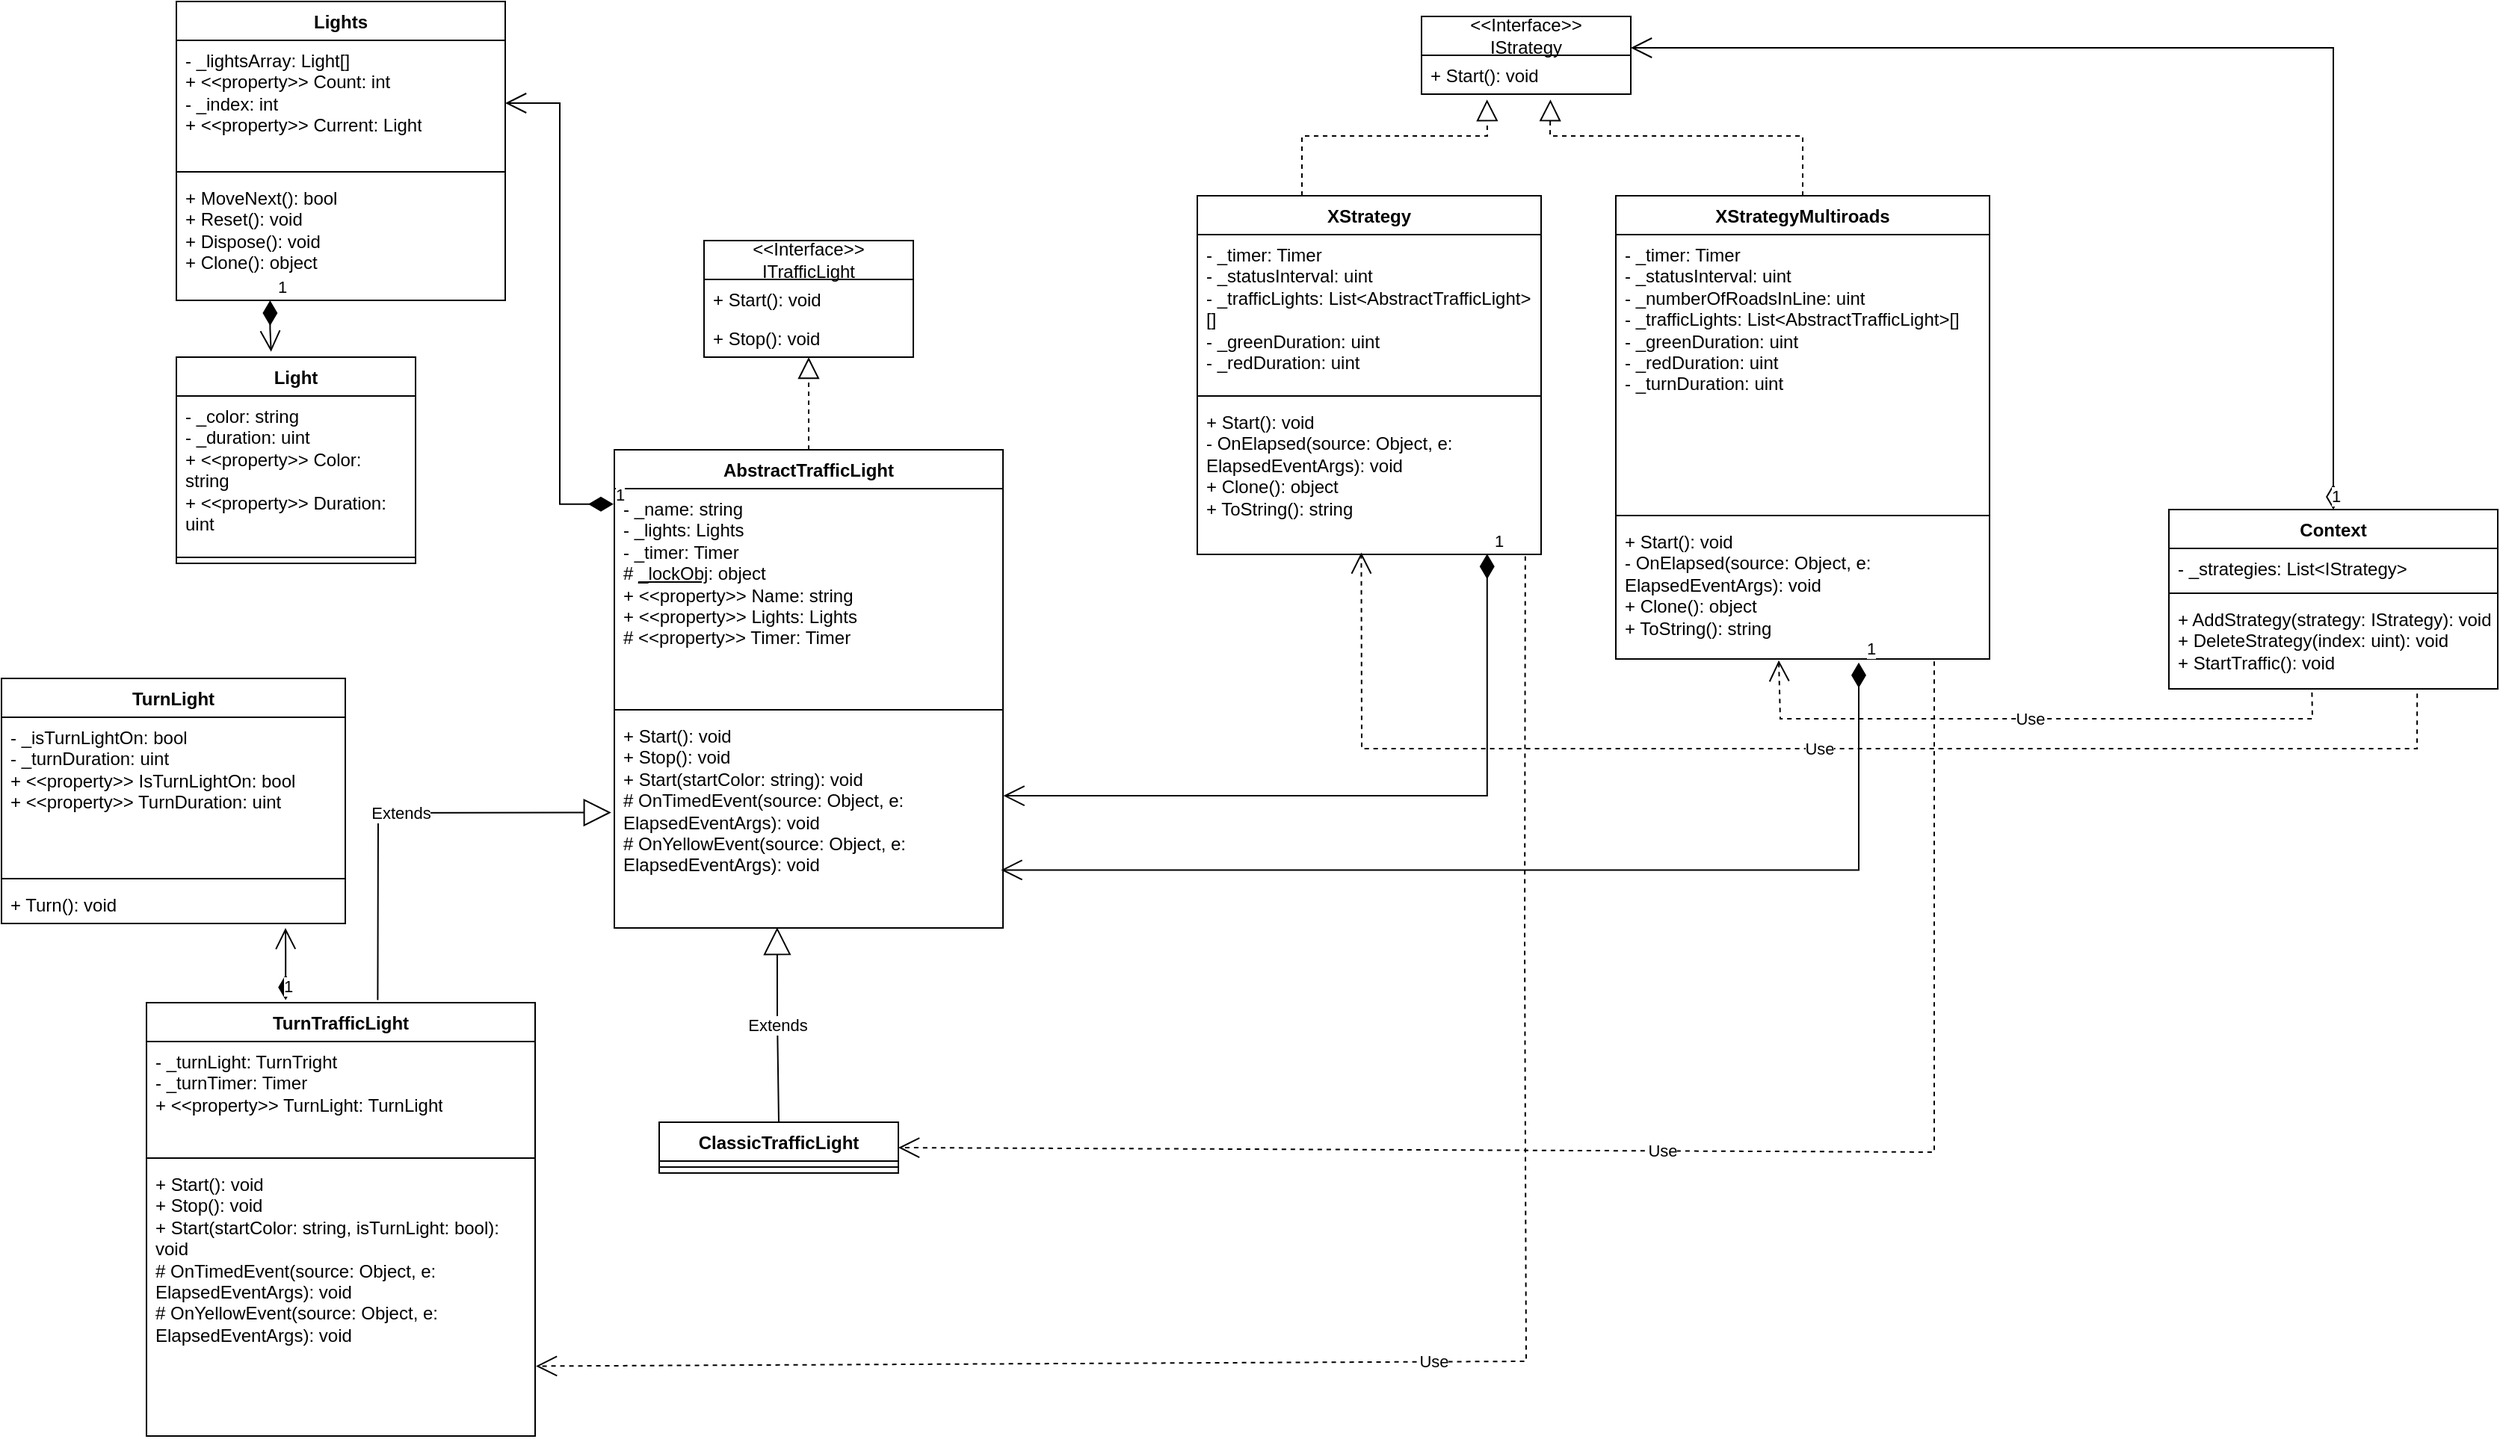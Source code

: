 <mxfile version="21.2.8" type="device">
  <diagram id="C5RBs43oDa-KdzZeNtuy" name="Page-1">
    <mxGraphModel dx="2115" dy="629" grid="1" gridSize="10" guides="1" tooltips="1" connect="1" arrows="1" fold="1" page="1" pageScale="1" pageWidth="827" pageHeight="1169" math="0" shadow="0">
      <root>
        <mxCell id="WIyWlLk6GJQsqaUBKTNV-0" />
        <mxCell id="WIyWlLk6GJQsqaUBKTNV-1" parent="WIyWlLk6GJQsqaUBKTNV-0" />
        <mxCell id="bNfyD2h-nMibd9kIOsc_-0" value="AbstractTrafficLight" style="swimlane;fontStyle=1;align=center;verticalAlign=top;childLayout=stackLayout;horizontal=1;startSize=26;horizontalStack=0;resizeParent=1;resizeParentMax=0;resizeLast=0;collapsible=1;marginBottom=0;whiteSpace=wrap;html=1;" vertex="1" parent="WIyWlLk6GJQsqaUBKTNV-1">
          <mxGeometry x="-360" y="350" width="260" height="320" as="geometry" />
        </mxCell>
        <mxCell id="bNfyD2h-nMibd9kIOsc_-1" value="- _name: string&lt;br&gt;- _lights: Lights&lt;br&gt;- _timer: Timer&lt;br&gt;# &lt;u&gt;_lockObj&lt;/u&gt;: object&lt;br&gt;+ &amp;lt;&amp;lt;property&amp;gt;&amp;gt; Name: string&lt;br&gt;+ &amp;lt;&amp;lt;property&amp;gt;&amp;gt; Lights: Lights&lt;br&gt;# &amp;lt;&amp;lt;property&amp;gt;&amp;gt; Timer: Timer" style="text;strokeColor=none;fillColor=none;align=left;verticalAlign=top;spacingLeft=4;spacingRight=4;overflow=hidden;rotatable=0;points=[[0,0.5],[1,0.5]];portConstraint=eastwest;whiteSpace=wrap;html=1;" vertex="1" parent="bNfyD2h-nMibd9kIOsc_-0">
          <mxGeometry y="26" width="260" height="144" as="geometry" />
        </mxCell>
        <mxCell id="bNfyD2h-nMibd9kIOsc_-2" value="" style="line;strokeWidth=1;fillColor=none;align=left;verticalAlign=middle;spacingTop=-1;spacingLeft=3;spacingRight=3;rotatable=0;labelPosition=right;points=[];portConstraint=eastwest;strokeColor=inherit;" vertex="1" parent="bNfyD2h-nMibd9kIOsc_-0">
          <mxGeometry y="170" width="260" height="8" as="geometry" />
        </mxCell>
        <mxCell id="bNfyD2h-nMibd9kIOsc_-3" value="+ Start(): void&lt;br&gt;+ Stop(): void&lt;br&gt;+ Start(startColor: string): void&lt;br&gt;# OnTimedEvent(source: Object, e: ElapsedEventArgs): void&lt;br&gt;# OnYellowEvent(source: Object, e: ElapsedEventArgs): void&lt;br&gt;" style="text;strokeColor=none;fillColor=none;align=left;verticalAlign=top;spacingLeft=4;spacingRight=4;overflow=hidden;rotatable=0;points=[[0,0.5],[1,0.5]];portConstraint=eastwest;whiteSpace=wrap;html=1;" vertex="1" parent="bNfyD2h-nMibd9kIOsc_-0">
          <mxGeometry y="178" width="260" height="142" as="geometry" />
        </mxCell>
        <mxCell id="bNfyD2h-nMibd9kIOsc_-4" value="&amp;lt;&amp;lt;Interface&amp;gt;&amp;gt;&lt;br&gt;ITrafficLight" style="swimlane;fontStyle=0;childLayout=stackLayout;horizontal=1;startSize=26;fillColor=none;horizontalStack=0;resizeParent=1;resizeParentMax=0;resizeLast=0;collapsible=1;marginBottom=0;whiteSpace=wrap;html=1;" vertex="1" parent="WIyWlLk6GJQsqaUBKTNV-1">
          <mxGeometry x="-300" y="210" width="140" height="78" as="geometry" />
        </mxCell>
        <mxCell id="bNfyD2h-nMibd9kIOsc_-5" value="+ Start(): void" style="text;strokeColor=none;fillColor=none;align=left;verticalAlign=top;spacingLeft=4;spacingRight=4;overflow=hidden;rotatable=0;points=[[0,0.5],[1,0.5]];portConstraint=eastwest;whiteSpace=wrap;html=1;" vertex="1" parent="bNfyD2h-nMibd9kIOsc_-4">
          <mxGeometry y="26" width="140" height="26" as="geometry" />
        </mxCell>
        <mxCell id="bNfyD2h-nMibd9kIOsc_-6" value="+ Stop(): void" style="text;strokeColor=none;fillColor=none;align=left;verticalAlign=top;spacingLeft=4;spacingRight=4;overflow=hidden;rotatable=0;points=[[0,0.5],[1,0.5]];portConstraint=eastwest;whiteSpace=wrap;html=1;" vertex="1" parent="bNfyD2h-nMibd9kIOsc_-4">
          <mxGeometry y="52" width="140" height="26" as="geometry" />
        </mxCell>
        <mxCell id="bNfyD2h-nMibd9kIOsc_-9" value="ClassicTrafficLight" style="swimlane;fontStyle=1;align=center;verticalAlign=top;childLayout=stackLayout;horizontal=1;startSize=26;horizontalStack=0;resizeParent=1;resizeParentMax=0;resizeLast=0;collapsible=1;marginBottom=0;whiteSpace=wrap;html=1;" vertex="1" parent="WIyWlLk6GJQsqaUBKTNV-1">
          <mxGeometry x="-330" y="800" width="160" height="34" as="geometry" />
        </mxCell>
        <mxCell id="bNfyD2h-nMibd9kIOsc_-11" value="" style="line;strokeWidth=1;fillColor=none;align=left;verticalAlign=middle;spacingTop=-1;spacingLeft=3;spacingRight=3;rotatable=0;labelPosition=right;points=[];portConstraint=eastwest;strokeColor=inherit;" vertex="1" parent="bNfyD2h-nMibd9kIOsc_-9">
          <mxGeometry y="26" width="160" height="8" as="geometry" />
        </mxCell>
        <mxCell id="bNfyD2h-nMibd9kIOsc_-13" value="TurnTrafficLight" style="swimlane;fontStyle=1;align=center;verticalAlign=top;childLayout=stackLayout;horizontal=1;startSize=26;horizontalStack=0;resizeParent=1;resizeParentMax=0;resizeLast=0;collapsible=1;marginBottom=0;whiteSpace=wrap;html=1;" vertex="1" parent="WIyWlLk6GJQsqaUBKTNV-1">
          <mxGeometry x="-673" y="720" width="260" height="290" as="geometry" />
        </mxCell>
        <mxCell id="bNfyD2h-nMibd9kIOsc_-14" value="- _turnLight: TurnTright&lt;br&gt;- _turnTimer: Timer&lt;br&gt;+ &amp;lt;&amp;lt;property&amp;gt;&amp;gt; TurnLight: TurnLight" style="text;strokeColor=none;fillColor=none;align=left;verticalAlign=top;spacingLeft=4;spacingRight=4;overflow=hidden;rotatable=0;points=[[0,0.5],[1,0.5]];portConstraint=eastwest;whiteSpace=wrap;html=1;" vertex="1" parent="bNfyD2h-nMibd9kIOsc_-13">
          <mxGeometry y="26" width="260" height="74" as="geometry" />
        </mxCell>
        <mxCell id="bNfyD2h-nMibd9kIOsc_-15" value="" style="line;strokeWidth=1;fillColor=none;align=left;verticalAlign=middle;spacingTop=-1;spacingLeft=3;spacingRight=3;rotatable=0;labelPosition=right;points=[];portConstraint=eastwest;strokeColor=inherit;" vertex="1" parent="bNfyD2h-nMibd9kIOsc_-13">
          <mxGeometry y="100" width="260" height="8" as="geometry" />
        </mxCell>
        <mxCell id="bNfyD2h-nMibd9kIOsc_-16" value="+ Start(): void&lt;br&gt;+ Stop(): void&lt;br&gt;+ Start(startColor: string, isTurnLight: bool): void&lt;br&gt;# OnTimedEvent(source: Object, e: ElapsedEventArgs): void&lt;br style=&quot;border-color: var(--border-color);&quot;&gt;# OnYellowEvent(source: Object, e: ElapsedEventArgs): void" style="text;strokeColor=none;fillColor=none;align=left;verticalAlign=top;spacingLeft=4;spacingRight=4;overflow=hidden;rotatable=0;points=[[0,0.5],[1,0.5]];portConstraint=eastwest;whiteSpace=wrap;html=1;" vertex="1" parent="bNfyD2h-nMibd9kIOsc_-13">
          <mxGeometry y="108" width="260" height="182" as="geometry" />
        </mxCell>
        <mxCell id="bNfyD2h-nMibd9kIOsc_-17" value="Lights" style="swimlane;fontStyle=1;align=center;verticalAlign=top;childLayout=stackLayout;horizontal=1;startSize=26;horizontalStack=0;resizeParent=1;resizeParentMax=0;resizeLast=0;collapsible=1;marginBottom=0;whiteSpace=wrap;html=1;" vertex="1" parent="WIyWlLk6GJQsqaUBKTNV-1">
          <mxGeometry x="-653" y="50" width="220" height="200" as="geometry" />
        </mxCell>
        <mxCell id="bNfyD2h-nMibd9kIOsc_-18" value="- _lightsArray: Light[]&lt;br&gt;+ &amp;lt;&amp;lt;property&amp;gt;&amp;gt; Count: int&lt;br&gt;- _index: int&lt;br&gt;+ &amp;lt;&amp;lt;property&amp;gt;&amp;gt; Current: Light" style="text;strokeColor=none;fillColor=none;align=left;verticalAlign=top;spacingLeft=4;spacingRight=4;overflow=hidden;rotatable=0;points=[[0,0.5],[1,0.5]];portConstraint=eastwest;whiteSpace=wrap;html=1;" vertex="1" parent="bNfyD2h-nMibd9kIOsc_-17">
          <mxGeometry y="26" width="220" height="84" as="geometry" />
        </mxCell>
        <mxCell id="bNfyD2h-nMibd9kIOsc_-19" value="" style="line;strokeWidth=1;fillColor=none;align=left;verticalAlign=middle;spacingTop=-1;spacingLeft=3;spacingRight=3;rotatable=0;labelPosition=right;points=[];portConstraint=eastwest;strokeColor=inherit;" vertex="1" parent="bNfyD2h-nMibd9kIOsc_-17">
          <mxGeometry y="110" width="220" height="8" as="geometry" />
        </mxCell>
        <mxCell id="bNfyD2h-nMibd9kIOsc_-20" value="+ MoveNext(): bool&lt;br&gt;+ Reset(): void&lt;br&gt;+ Dispose(): void&lt;br&gt;+ Clone(): object" style="text;strokeColor=none;fillColor=none;align=left;verticalAlign=top;spacingLeft=4;spacingRight=4;overflow=hidden;rotatable=0;points=[[0,0.5],[1,0.5]];portConstraint=eastwest;whiteSpace=wrap;html=1;" vertex="1" parent="bNfyD2h-nMibd9kIOsc_-17">
          <mxGeometry y="118" width="220" height="82" as="geometry" />
        </mxCell>
        <mxCell id="bNfyD2h-nMibd9kIOsc_-21" value="Light" style="swimlane;fontStyle=1;align=center;verticalAlign=top;childLayout=stackLayout;horizontal=1;startSize=26;horizontalStack=0;resizeParent=1;resizeParentMax=0;resizeLast=0;collapsible=1;marginBottom=0;whiteSpace=wrap;html=1;" vertex="1" parent="WIyWlLk6GJQsqaUBKTNV-1">
          <mxGeometry x="-653" y="288" width="160" height="138" as="geometry" />
        </mxCell>
        <mxCell id="bNfyD2h-nMibd9kIOsc_-22" value="- _color: string&lt;br&gt;- _duration: uint&lt;br&gt;+ &amp;lt;&amp;lt;property&amp;gt;&amp;gt; Color: string&lt;br&gt;+ &amp;lt;&amp;lt;property&amp;gt;&amp;gt; Duration: uint" style="text;strokeColor=none;fillColor=none;align=left;verticalAlign=top;spacingLeft=4;spacingRight=4;overflow=hidden;rotatable=0;points=[[0,0.5],[1,0.5]];portConstraint=eastwest;whiteSpace=wrap;html=1;" vertex="1" parent="bNfyD2h-nMibd9kIOsc_-21">
          <mxGeometry y="26" width="160" height="104" as="geometry" />
        </mxCell>
        <mxCell id="bNfyD2h-nMibd9kIOsc_-23" value="" style="line;strokeWidth=1;fillColor=none;align=left;verticalAlign=middle;spacingTop=-1;spacingLeft=3;spacingRight=3;rotatable=0;labelPosition=right;points=[];portConstraint=eastwest;strokeColor=inherit;" vertex="1" parent="bNfyD2h-nMibd9kIOsc_-21">
          <mxGeometry y="130" width="160" height="8" as="geometry" />
        </mxCell>
        <mxCell id="bNfyD2h-nMibd9kIOsc_-25" value="TurnLight" style="swimlane;fontStyle=1;align=center;verticalAlign=top;childLayout=stackLayout;horizontal=1;startSize=26;horizontalStack=0;resizeParent=1;resizeParentMax=0;resizeLast=0;collapsible=1;marginBottom=0;whiteSpace=wrap;html=1;" vertex="1" parent="WIyWlLk6GJQsqaUBKTNV-1">
          <mxGeometry x="-770" y="503" width="230" height="164" as="geometry" />
        </mxCell>
        <mxCell id="bNfyD2h-nMibd9kIOsc_-26" value="- _isTurnLightOn: bool&lt;br&gt;- _turnDuration: uint&lt;br&gt;+ &amp;lt;&amp;lt;property&amp;gt;&amp;gt; IsTurnLightOn: bool&lt;br&gt;+ &amp;lt;&amp;lt;property&amp;gt;&amp;gt; TurnDuration: uint" style="text;strokeColor=none;fillColor=none;align=left;verticalAlign=top;spacingLeft=4;spacingRight=4;overflow=hidden;rotatable=0;points=[[0,0.5],[1,0.5]];portConstraint=eastwest;whiteSpace=wrap;html=1;" vertex="1" parent="bNfyD2h-nMibd9kIOsc_-25">
          <mxGeometry y="26" width="230" height="104" as="geometry" />
        </mxCell>
        <mxCell id="bNfyD2h-nMibd9kIOsc_-27" value="" style="line;strokeWidth=1;fillColor=none;align=left;verticalAlign=middle;spacingTop=-1;spacingLeft=3;spacingRight=3;rotatable=0;labelPosition=right;points=[];portConstraint=eastwest;strokeColor=inherit;" vertex="1" parent="bNfyD2h-nMibd9kIOsc_-25">
          <mxGeometry y="130" width="230" height="8" as="geometry" />
        </mxCell>
        <mxCell id="bNfyD2h-nMibd9kIOsc_-28" value="+ Turn(): void" style="text;strokeColor=none;fillColor=none;align=left;verticalAlign=top;spacingLeft=4;spacingRight=4;overflow=hidden;rotatable=0;points=[[0,0.5],[1,0.5]];portConstraint=eastwest;whiteSpace=wrap;html=1;" vertex="1" parent="bNfyD2h-nMibd9kIOsc_-25">
          <mxGeometry y="138" width="230" height="26" as="geometry" />
        </mxCell>
        <mxCell id="bNfyD2h-nMibd9kIOsc_-29" value="" style="endArrow=block;dashed=1;endFill=0;endSize=12;html=1;rounded=0;exitX=0.5;exitY=0;exitDx=0;exitDy=0;" edge="1" parent="WIyWlLk6GJQsqaUBKTNV-1" source="bNfyD2h-nMibd9kIOsc_-0" target="bNfyD2h-nMibd9kIOsc_-6">
          <mxGeometry width="160" relative="1" as="geometry">
            <mxPoint x="-250" y="510" as="sourcePoint" />
            <mxPoint x="-90" y="510" as="targetPoint" />
          </mxGeometry>
        </mxCell>
        <mxCell id="bNfyD2h-nMibd9kIOsc_-30" value="Extends" style="endArrow=block;endSize=16;endFill=0;html=1;rounded=0;entryX=0.419;entryY=0.997;entryDx=0;entryDy=0;exitX=0.5;exitY=0;exitDx=0;exitDy=0;entryPerimeter=0;" edge="1" parent="WIyWlLk6GJQsqaUBKTNV-1" source="bNfyD2h-nMibd9kIOsc_-9" target="bNfyD2h-nMibd9kIOsc_-3">
          <mxGeometry x="-0.003" width="160" relative="1" as="geometry">
            <mxPoint x="-250" y="610" as="sourcePoint" />
            <mxPoint x="-90" y="610" as="targetPoint" />
            <Array as="points">
              <mxPoint x="-251" y="730" />
            </Array>
            <mxPoint as="offset" />
          </mxGeometry>
        </mxCell>
        <mxCell id="bNfyD2h-nMibd9kIOsc_-31" value="Extends" style="endArrow=block;endSize=16;endFill=0;html=1;rounded=0;entryX=-0.008;entryY=0.456;entryDx=0;entryDy=0;entryPerimeter=0;exitX=0.595;exitY=-0.006;exitDx=0;exitDy=0;exitPerimeter=0;" edge="1" parent="WIyWlLk6GJQsqaUBKTNV-1" source="bNfyD2h-nMibd9kIOsc_-13" target="bNfyD2h-nMibd9kIOsc_-3">
          <mxGeometry width="160" relative="1" as="geometry">
            <mxPoint x="-600" y="630" as="sourcePoint" />
            <mxPoint x="-440" y="630" as="targetPoint" />
            <Array as="points">
              <mxPoint x="-518" y="593" />
            </Array>
          </mxGeometry>
        </mxCell>
        <mxCell id="bNfyD2h-nMibd9kIOsc_-33" value="1" style="endArrow=open;html=1;endSize=12;startArrow=diamondThin;startSize=14;startFill=1;edgeStyle=orthogonalEdgeStyle;align=left;verticalAlign=bottom;rounded=0;exitX=0.358;exitY=-0.006;exitDx=0;exitDy=0;exitPerimeter=0;" edge="1" parent="WIyWlLk6GJQsqaUBKTNV-1" source="bNfyD2h-nMibd9kIOsc_-13">
          <mxGeometry x="-1" y="3" relative="1" as="geometry">
            <mxPoint x="-410" y="786" as="sourcePoint" />
            <mxPoint x="-580" y="670" as="targetPoint" />
            <Array as="points">
              <mxPoint x="-580" y="686" />
            </Array>
          </mxGeometry>
        </mxCell>
        <mxCell id="bNfyD2h-nMibd9kIOsc_-34" value="1" style="endArrow=open;html=1;endSize=12;startArrow=diamondThin;startSize=14;startFill=1;edgeStyle=orthogonalEdgeStyle;align=left;verticalAlign=bottom;rounded=0;exitX=-0.002;exitY=0.072;exitDx=0;exitDy=0;exitPerimeter=0;entryX=1;entryY=0.5;entryDx=0;entryDy=0;" edge="1" parent="WIyWlLk6GJQsqaUBKTNV-1" source="bNfyD2h-nMibd9kIOsc_-1" target="bNfyD2h-nMibd9kIOsc_-18">
          <mxGeometry x="-1" y="3" relative="1" as="geometry">
            <mxPoint x="-250" y="510" as="sourcePoint" />
            <mxPoint x="-90" y="510" as="targetPoint" />
          </mxGeometry>
        </mxCell>
        <mxCell id="bNfyD2h-nMibd9kIOsc_-35" value="1" style="endArrow=open;html=1;endSize=12;startArrow=diamondThin;startSize=14;startFill=1;edgeStyle=orthogonalEdgeStyle;align=left;verticalAlign=bottom;rounded=0;exitX=0.285;exitY=1;exitDx=0;exitDy=0;exitPerimeter=0;entryX=0.396;entryY=-0.026;entryDx=0;entryDy=0;entryPerimeter=0;" edge="1" parent="WIyWlLk6GJQsqaUBKTNV-1" source="bNfyD2h-nMibd9kIOsc_-20" target="bNfyD2h-nMibd9kIOsc_-21">
          <mxGeometry x="-1" y="3" relative="1" as="geometry">
            <mxPoint x="-903" y="360" as="sourcePoint" />
            <mxPoint x="-592" y="290" as="targetPoint" />
          </mxGeometry>
        </mxCell>
        <mxCell id="bNfyD2h-nMibd9kIOsc_-36" value="XStrategy" style="swimlane;fontStyle=1;align=center;verticalAlign=top;childLayout=stackLayout;horizontal=1;startSize=26;horizontalStack=0;resizeParent=1;resizeParentMax=0;resizeLast=0;collapsible=1;marginBottom=0;whiteSpace=wrap;html=1;" vertex="1" parent="WIyWlLk6GJQsqaUBKTNV-1">
          <mxGeometry x="30" y="180" width="230" height="240" as="geometry" />
        </mxCell>
        <mxCell id="bNfyD2h-nMibd9kIOsc_-37" value="- _timer: Timer&lt;br&gt;- _statusInterval: uint&lt;br&gt;- _trafficLights: List&amp;lt;AbstractTrafficLight&amp;gt;[]&lt;br&gt;- _greenDuration: uint&lt;br&gt;- _redDuration: uint" style="text;strokeColor=none;fillColor=none;align=left;verticalAlign=top;spacingLeft=4;spacingRight=4;overflow=hidden;rotatable=0;points=[[0,0.5],[1,0.5]];portConstraint=eastwest;whiteSpace=wrap;html=1;" vertex="1" parent="bNfyD2h-nMibd9kIOsc_-36">
          <mxGeometry y="26" width="230" height="104" as="geometry" />
        </mxCell>
        <mxCell id="bNfyD2h-nMibd9kIOsc_-38" value="" style="line;strokeWidth=1;fillColor=none;align=left;verticalAlign=middle;spacingTop=-1;spacingLeft=3;spacingRight=3;rotatable=0;labelPosition=right;points=[];portConstraint=eastwest;strokeColor=inherit;" vertex="1" parent="bNfyD2h-nMibd9kIOsc_-36">
          <mxGeometry y="130" width="230" height="8" as="geometry" />
        </mxCell>
        <mxCell id="bNfyD2h-nMibd9kIOsc_-39" value="+ Start(): void&lt;br&gt;- OnElapsed(source: Object, e: ElapsedEventArgs): void&lt;br&gt;+ Clone(): object&lt;br&gt;+ ToString(): string" style="text;strokeColor=none;fillColor=none;align=left;verticalAlign=top;spacingLeft=4;spacingRight=4;overflow=hidden;rotatable=0;points=[[0,0.5],[1,0.5]];portConstraint=eastwest;whiteSpace=wrap;html=1;" vertex="1" parent="bNfyD2h-nMibd9kIOsc_-36">
          <mxGeometry y="138" width="230" height="102" as="geometry" />
        </mxCell>
        <mxCell id="bNfyD2h-nMibd9kIOsc_-40" value="&amp;lt;&amp;lt;Interface&amp;gt;&amp;gt;&lt;br&gt;IStrategy" style="swimlane;fontStyle=0;childLayout=stackLayout;horizontal=1;startSize=26;fillColor=none;horizontalStack=0;resizeParent=1;resizeParentMax=0;resizeLast=0;collapsible=1;marginBottom=0;whiteSpace=wrap;html=1;" vertex="1" parent="WIyWlLk6GJQsqaUBKTNV-1">
          <mxGeometry x="180" y="60" width="140" height="52" as="geometry" />
        </mxCell>
        <mxCell id="bNfyD2h-nMibd9kIOsc_-41" value="+ Start(): void" style="text;strokeColor=none;fillColor=none;align=left;verticalAlign=top;spacingLeft=4;spacingRight=4;overflow=hidden;rotatable=0;points=[[0,0.5],[1,0.5]];portConstraint=eastwest;whiteSpace=wrap;html=1;" vertex="1" parent="bNfyD2h-nMibd9kIOsc_-40">
          <mxGeometry y="26" width="140" height="26" as="geometry" />
        </mxCell>
        <mxCell id="bNfyD2h-nMibd9kIOsc_-44" value="" style="endArrow=block;dashed=1;endFill=0;endSize=12;html=1;rounded=0;entryX=0.313;entryY=1.138;entryDx=0;entryDy=0;entryPerimeter=0;" edge="1" parent="WIyWlLk6GJQsqaUBKTNV-1" target="bNfyD2h-nMibd9kIOsc_-41">
          <mxGeometry width="160" relative="1" as="geometry">
            <mxPoint x="100" y="180" as="sourcePoint" />
            <mxPoint x="260" y="180" as="targetPoint" />
            <Array as="points">
              <mxPoint x="100" y="140" />
              <mxPoint x="224" y="140" />
            </Array>
          </mxGeometry>
        </mxCell>
        <mxCell id="bNfyD2h-nMibd9kIOsc_-45" value="XStrategyMultiroads" style="swimlane;fontStyle=1;align=center;verticalAlign=top;childLayout=stackLayout;horizontal=1;startSize=26;horizontalStack=0;resizeParent=1;resizeParentMax=0;resizeLast=0;collapsible=1;marginBottom=0;whiteSpace=wrap;html=1;" vertex="1" parent="WIyWlLk6GJQsqaUBKTNV-1">
          <mxGeometry x="310" y="180" width="250" height="310" as="geometry" />
        </mxCell>
        <mxCell id="bNfyD2h-nMibd9kIOsc_-46" value="- _timer: Timer&lt;br style=&quot;border-color: var(--border-color);&quot;&gt;- _statusInterval: uint&lt;br&gt;- _numberOfRoadsInLine: uint&lt;br style=&quot;border-color: var(--border-color);&quot;&gt;- _trafficLights: List&amp;lt;AbstractTrafficLight&amp;gt;[]&lt;br style=&quot;border-color: var(--border-color);&quot;&gt;- _greenDuration: uint&lt;br style=&quot;border-color: var(--border-color);&quot;&gt;- _redDuration: uint&lt;br&gt;- _turnDuration: uint" style="text;strokeColor=none;fillColor=none;align=left;verticalAlign=top;spacingLeft=4;spacingRight=4;overflow=hidden;rotatable=0;points=[[0,0.5],[1,0.5]];portConstraint=eastwest;whiteSpace=wrap;html=1;" vertex="1" parent="bNfyD2h-nMibd9kIOsc_-45">
          <mxGeometry y="26" width="250" height="184" as="geometry" />
        </mxCell>
        <mxCell id="bNfyD2h-nMibd9kIOsc_-47" value="" style="line;strokeWidth=1;fillColor=none;align=left;verticalAlign=middle;spacingTop=-1;spacingLeft=3;spacingRight=3;rotatable=0;labelPosition=right;points=[];portConstraint=eastwest;strokeColor=inherit;" vertex="1" parent="bNfyD2h-nMibd9kIOsc_-45">
          <mxGeometry y="210" width="250" height="8" as="geometry" />
        </mxCell>
        <mxCell id="bNfyD2h-nMibd9kIOsc_-48" value="+ Start(): void&lt;br style=&quot;border-color: var(--border-color);&quot;&gt;- OnElapsed(source: Object, e: ElapsedEventArgs): void&lt;br style=&quot;border-color: var(--border-color);&quot;&gt;+ Clone(): object&lt;br style=&quot;border-color: var(--border-color);&quot;&gt;+ ToString(): string" style="text;strokeColor=none;fillColor=none;align=left;verticalAlign=top;spacingLeft=4;spacingRight=4;overflow=hidden;rotatable=0;points=[[0,0.5],[1,0.5]];portConstraint=eastwest;whiteSpace=wrap;html=1;" vertex="1" parent="bNfyD2h-nMibd9kIOsc_-45">
          <mxGeometry y="218" width="250" height="92" as="geometry" />
        </mxCell>
        <mxCell id="bNfyD2h-nMibd9kIOsc_-49" value="" style="endArrow=block;dashed=1;endFill=0;endSize=12;html=1;rounded=0;entryX=0.616;entryY=1.138;entryDx=0;entryDy=0;entryPerimeter=0;exitX=0.5;exitY=0;exitDx=0;exitDy=0;" edge="1" parent="WIyWlLk6GJQsqaUBKTNV-1" source="bNfyD2h-nMibd9kIOsc_-45" target="bNfyD2h-nMibd9kIOsc_-41">
          <mxGeometry width="160" relative="1" as="geometry">
            <mxPoint x="120" y="270" as="sourcePoint" />
            <mxPoint x="280" y="270" as="targetPoint" />
            <Array as="points">
              <mxPoint x="435" y="140" />
              <mxPoint x="266" y="140" />
            </Array>
          </mxGeometry>
        </mxCell>
        <mxCell id="bNfyD2h-nMibd9kIOsc_-50" value="Context" style="swimlane;fontStyle=1;align=center;verticalAlign=top;childLayout=stackLayout;horizontal=1;startSize=26;horizontalStack=0;resizeParent=1;resizeParentMax=0;resizeLast=0;collapsible=1;marginBottom=0;whiteSpace=wrap;html=1;" vertex="1" parent="WIyWlLk6GJQsqaUBKTNV-1">
          <mxGeometry x="680" y="390" width="220" height="120" as="geometry" />
        </mxCell>
        <mxCell id="bNfyD2h-nMibd9kIOsc_-51" value="- _strategies: List&amp;lt;IStrategy&amp;gt;" style="text;strokeColor=none;fillColor=none;align=left;verticalAlign=top;spacingLeft=4;spacingRight=4;overflow=hidden;rotatable=0;points=[[0,0.5],[1,0.5]];portConstraint=eastwest;whiteSpace=wrap;html=1;" vertex="1" parent="bNfyD2h-nMibd9kIOsc_-50">
          <mxGeometry y="26" width="220" height="26" as="geometry" />
        </mxCell>
        <mxCell id="bNfyD2h-nMibd9kIOsc_-52" value="" style="line;strokeWidth=1;fillColor=none;align=left;verticalAlign=middle;spacingTop=-1;spacingLeft=3;spacingRight=3;rotatable=0;labelPosition=right;points=[];portConstraint=eastwest;strokeColor=inherit;" vertex="1" parent="bNfyD2h-nMibd9kIOsc_-50">
          <mxGeometry y="52" width="220" height="8" as="geometry" />
        </mxCell>
        <mxCell id="bNfyD2h-nMibd9kIOsc_-53" value="+ AddStrategy(strategy: IStrategy): void&lt;br&gt;+ DeleteStrategy(index: uint): void&lt;br&gt;+ StartTraffic(): void" style="text;strokeColor=none;fillColor=none;align=left;verticalAlign=top;spacingLeft=4;spacingRight=4;overflow=hidden;rotatable=0;points=[[0,0.5],[1,0.5]];portConstraint=eastwest;whiteSpace=wrap;html=1;" vertex="1" parent="bNfyD2h-nMibd9kIOsc_-50">
          <mxGeometry y="60" width="220" height="60" as="geometry" />
        </mxCell>
        <mxCell id="bNfyD2h-nMibd9kIOsc_-54" value="1" style="endArrow=open;html=1;endSize=12;startArrow=diamondThin;startSize=14;startFill=0;edgeStyle=orthogonalEdgeStyle;align=left;verticalAlign=bottom;rounded=0;exitX=0.5;exitY=0;exitDx=0;exitDy=0;" edge="1" parent="WIyWlLk6GJQsqaUBKTNV-1" source="bNfyD2h-nMibd9kIOsc_-50">
          <mxGeometry x="-1" y="3" relative="1" as="geometry">
            <mxPoint x="-230" y="380" as="sourcePoint" />
            <mxPoint x="320" y="81" as="targetPoint" />
            <Array as="points">
              <mxPoint x="790" y="81" />
            </Array>
          </mxGeometry>
        </mxCell>
        <mxCell id="bNfyD2h-nMibd9kIOsc_-55" value="Use" style="endArrow=open;endSize=12;dashed=1;html=1;rounded=0;entryX=0.477;entryY=0.988;entryDx=0;entryDy=0;entryPerimeter=0;exitX=0.755;exitY=1.053;exitDx=0;exitDy=0;exitPerimeter=0;" edge="1" parent="WIyWlLk6GJQsqaUBKTNV-1" source="bNfyD2h-nMibd9kIOsc_-53" target="bNfyD2h-nMibd9kIOsc_-39">
          <mxGeometry width="160" relative="1" as="geometry">
            <mxPoint x="-40" y="490" as="sourcePoint" />
            <mxPoint x="120" y="490" as="targetPoint" />
            <Array as="points">
              <mxPoint x="846" y="550" />
              <mxPoint x="140" y="550" />
            </Array>
          </mxGeometry>
        </mxCell>
        <mxCell id="bNfyD2h-nMibd9kIOsc_-56" value="Use" style="endArrow=open;endSize=12;dashed=1;html=1;rounded=0;entryX=0.436;entryY=1.009;entryDx=0;entryDy=0;entryPerimeter=0;exitX=0.435;exitY=1.04;exitDx=0;exitDy=0;exitPerimeter=0;" edge="1" parent="WIyWlLk6GJQsqaUBKTNV-1" source="bNfyD2h-nMibd9kIOsc_-53" target="bNfyD2h-nMibd9kIOsc_-48">
          <mxGeometry width="160" relative="1" as="geometry">
            <mxPoint x="-40" y="530" as="sourcePoint" />
            <mxPoint x="120" y="530" as="targetPoint" />
            <Array as="points">
              <mxPoint x="776" y="530" />
              <mxPoint x="420" y="530" />
            </Array>
          </mxGeometry>
        </mxCell>
        <mxCell id="bNfyD2h-nMibd9kIOsc_-57" value="1" style="endArrow=open;html=1;endSize=12;startArrow=diamondThin;startSize=14;startFill=1;edgeStyle=orthogonalEdgeStyle;align=left;verticalAlign=bottom;rounded=0;entryX=1.001;entryY=0.377;entryDx=0;entryDy=0;entryPerimeter=0;exitX=0.843;exitY=0.996;exitDx=0;exitDy=0;exitPerimeter=0;" edge="1" parent="WIyWlLk6GJQsqaUBKTNV-1" source="bNfyD2h-nMibd9kIOsc_-39" target="bNfyD2h-nMibd9kIOsc_-3">
          <mxGeometry x="-1" y="3" relative="1" as="geometry">
            <mxPoint x="70" y="360" as="sourcePoint" />
            <mxPoint x="230" y="360" as="targetPoint" />
            <Array as="points">
              <mxPoint x="224" y="582" />
            </Array>
          </mxGeometry>
        </mxCell>
        <mxCell id="bNfyD2h-nMibd9kIOsc_-58" value="1" style="endArrow=open;html=1;endSize=12;startArrow=diamondThin;startSize=14;startFill=1;edgeStyle=orthogonalEdgeStyle;align=left;verticalAlign=bottom;rounded=0;exitX=0.65;exitY=1.026;exitDx=0;exitDy=0;exitPerimeter=0;entryX=0.995;entryY=0.727;entryDx=0;entryDy=0;entryPerimeter=0;" edge="1" parent="WIyWlLk6GJQsqaUBKTNV-1" source="bNfyD2h-nMibd9kIOsc_-48" target="bNfyD2h-nMibd9kIOsc_-3">
          <mxGeometry x="-1" y="3" relative="1" as="geometry">
            <mxPoint x="570" y="610" as="sourcePoint" />
            <mxPoint x="730" y="610" as="targetPoint" />
            <Array as="points">
              <mxPoint x="473" y="631" />
            </Array>
          </mxGeometry>
        </mxCell>
        <mxCell id="bNfyD2h-nMibd9kIOsc_-59" value="Use" style="endArrow=open;endSize=12;dashed=1;html=1;rounded=0;exitX=0.954;exitY=1.012;exitDx=0;exitDy=0;exitPerimeter=0;entryX=1.002;entryY=0.743;entryDx=0;entryDy=0;entryPerimeter=0;" edge="1" parent="WIyWlLk6GJQsqaUBKTNV-1" source="bNfyD2h-nMibd9kIOsc_-39" target="bNfyD2h-nMibd9kIOsc_-16">
          <mxGeometry width="160" relative="1" as="geometry">
            <mxPoint x="400" y="801.5" as="sourcePoint" />
            <mxPoint x="560" y="801.5" as="targetPoint" />
            <Array as="points">
              <mxPoint x="249" y="680" />
              <mxPoint x="250" y="960" />
            </Array>
          </mxGeometry>
        </mxCell>
        <mxCell id="bNfyD2h-nMibd9kIOsc_-60" value="Use" style="endArrow=open;endSize=12;dashed=1;html=1;rounded=0;exitX=0.852;exitY=1.017;exitDx=0;exitDy=0;exitPerimeter=0;entryX=1;entryY=0.5;entryDx=0;entryDy=0;" edge="1" parent="WIyWlLk6GJQsqaUBKTNV-1" source="bNfyD2h-nMibd9kIOsc_-48" target="bNfyD2h-nMibd9kIOsc_-9">
          <mxGeometry width="160" relative="1" as="geometry">
            <mxPoint x="220" y="680" as="sourcePoint" />
            <mxPoint x="380" y="680" as="targetPoint" />
            <Array as="points">
              <mxPoint x="523" y="820" />
            </Array>
          </mxGeometry>
        </mxCell>
      </root>
    </mxGraphModel>
  </diagram>
</mxfile>
